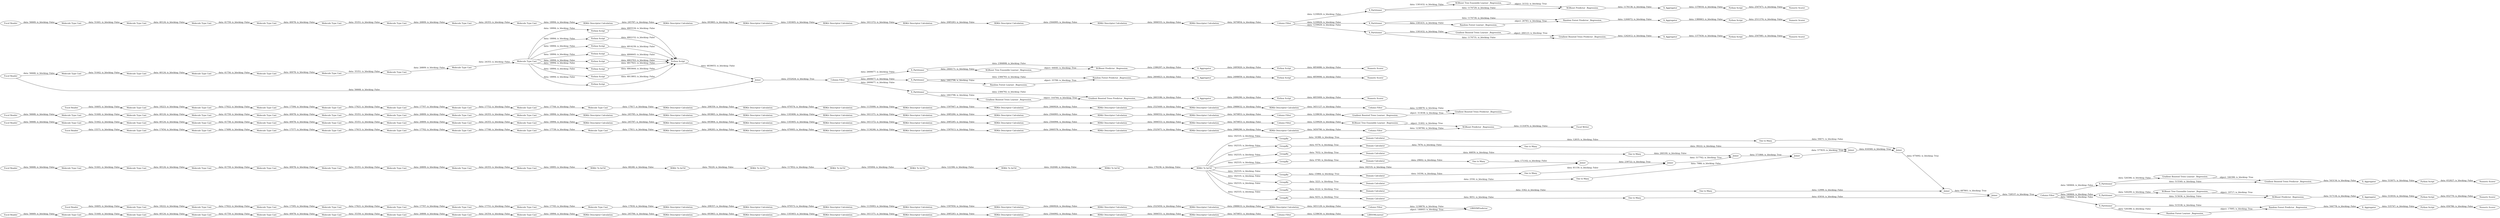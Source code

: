 digraph {
	"-4217906247248778409_7" [label="Molecule Type Cast"]
	"4003031564153279540_3" [label="Molecule Type Cast"]
	"-5568320926101237125_741" [label="RDKit Descriptor Calculation"]
	"4211049274694796363_6" [label="Molecule Type Cast"]
	"-8129654633482875148_783" [label="Excel Writer"]
	"5805348913140831840_3" [label="Molecule Type Cast"]
	"-2364480019517385023_262" [label=GroupBy]
	"-921924325309030551_740" [label="RDKit Descriptor Calculation"]
	"-4873898857232754145_6" [label="Molecule Type Cast"]
	"6026334626255272401_168" [label="Python Script"]
	"-921924325309030551_741" [label="RDKit Descriptor Calculation"]
	"6026334626255272401_745" [label=X_Aggregator]
	"5416857260557014366_264" [label="Python Script"]
	"6026334626255272401_235" [label="XGBoost Predictor _Regression_"]
	"6026334626255272401_742" [label=X_Partitioner]
	"-7092756759235258166_18" [label="RDKit To InChI"]
	"-5568320926101237125_744" [label="RDKit Descriptor Calculation"]
	"-1603723439008492702_741" [label="RDKit Descriptor Calculation"]
	"-8129654633482875148_759" [label="Column Filter"]
	"-2364480019517385023_285" [label=GroupBy]
	"-8129654633482875148_762" [label="Column Filter"]
	"5416857260557014366_756" [label=X_Aggregator]
	"6026334626255272401_256" [label="Numeric Scorer"]
	"5805348913140831840_4" [label="Molecule Type Cast"]
	"-4585789980731030695_147" [label="Python Script"]
	"5416857260557014366_238" [label="XGBoost Tree Ensemble Learner _Regression_"]
	"4477233470767865336_4" [label="Molecule Type Cast"]
	"-4217906247248778409_10" [label="Molecule Type Cast"]
	"-2364480019517385023_295" [label="Domain Calculator"]
	"-1905953249923291873_749" [label=X_Partitioner]
	"-8129654633482875148_773" [label="Column Filter"]
	"5416857260557014366_237" [label="Numeric Scorer"]
	"-808703211400650921_8" [label="Molecule Type Cast"]
	"5416857260557014366_742" [label=X_Partitioner]
	"-1905953249923291873_255" [label="Random Forest Predictor _Regression_"]
	"-7571738369638103974_741" [label="RDKit Descriptor Calculation"]
	"4477233470767865336_9" [label="Molecule Type Cast"]
	"-7092756759235258166_17" [label="RDKit To InChI"]
	"-921924325309030551_747" [label="RDKit Descriptor Calculation"]
	"-1381337622036234059_746" [label="RDKit Descriptor Calculation"]
	"-8129654633482875148_303" [label="Gradient Boosted Trees Learner _Regression_"]
	"5416857260557014366_750" [label="Gradient Boosted Trees Learner _Regression_"]
	"3335505592001837868_740" [label="RDKit Descriptor Calculation"]
	"4211049274694796363_8" [label="Molecule Type Cast"]
	"5416857260557014366_745" [label=X_Partitioner]
	"-8129654633482875148_779" [label="Column Filter"]
	"-7571738369638103974_744" [label="RDKit Descriptor Calculation"]
	"-8129654633482875148_304" [label="Gradient Boosted Trees Predictor _Regression_"]
	"5985475730023322071_10" [label="Molecule Type Cast"]
	"-8129654633482875148_757" [label="Excel Reader"]
	"-2364480019517385023_297" [label="Domain Calculator"]
	"-808703211400650921_3" [label="Molecule Type Cast"]
	"-4873898857232754145_3" [label="Molecule Type Cast"]
	"-1381337622036234059_743" [label="RDKit Descriptor Calculation"]
	"4211049274694796363_4" [label="Molecule Type Cast"]
	"6026334626255272401_255" [label="Random Forest Predictor _Regression_"]
	"4103303627608453583_742" [label="RDKit Descriptor Calculation"]
	"-1905953249923291873_742" [label=X_Partitioner]
	"-2364480019517385023_301" [label="Domain Calculator"]
	"9090602504425145287_3" [label="Molecule Type Cast"]
	"-2364480019517385023_264" [label="One to Many"]
	"9090602504425145287_9" [label="Molecule Type Cast"]
	"-4585789980731030695_149" [label="Python Script"]
	"-4585789980731030695_163" [label="Python Script"]
	"-2364480019517385023_286" [label="One to Many"]
	"-921924325309030551_743" [label="RDKit Descriptor Calculation"]
	"4003031564153279540_16" [label="Molecule Type Cast"]
	"5416857260557014366_746" [label=X_Aggregator]
	"-1905953249923291873_254" [label="Random Forest Learner _Regression_"]
	"6026334626255272401_743" [label=X_Aggregator]
	"-5568320926101237125_745" [label="RDKit Descriptor Calculation"]
	"-7092756759235258166_19" [label="RDKit To InChI"]
	"5985475730023322071_8" [label="Molecule Type Cast"]
	"-1603723439008492702_743" [label="RDKit Descriptor Calculation"]
	"-2364480019517385023_302" [label=Joiner]
	"3335505592001837868_743" [label="RDKit Descriptor Calculation"]
	"-5568320926101237125_742" [label="RDKit Descriptor Calculation"]
	"-1905953249923291873_756" [label=X_Aggregator]
	"-1603723439008492702_742" [label="RDKit Descriptor Calculation"]
	"-4873898857232754145_7" [label="Molecule Type Cast"]
	"5805348913140831840_5" [label="Molecule Type Cast"]
	"-8129654633482875148_780" [label=LIBSVMLearner]
	"5805348913140831840_8" [label="Molecule Type Cast"]
	"5416857260557014366_235" [label="XGBoost Predictor _Regression_"]
	"-7571738369638103974_742" [label="RDKit Descriptor Calculation"]
	"6026334626255272401_265" [label="Numeric Scorer"]
	"3335505592001837868_741" [label="RDKit Descriptor Calculation"]
	"-7571738369638103974_743" [label="RDKit Descriptor Calculation"]
	"5416857260557014366_754" [label="Column Filter"]
	"3335505592001837868_745" [label="RDKit Descriptor Calculation"]
	"-2364480019517385023_304" [label=Joiner]
	"9090602504425145287_10" [label="Molecule Type Cast"]
	"-2364480019517385023_289" [label=GroupBy]
	"-7571738369638103974_740" [label="RDKit Descriptor Calculation"]
	"-4585789980731030695_162" [label="Python Script"]
	"-5568320926101237125_746" [label="RDKit Descriptor Calculation"]
	"4211049274694796363_3" [label="Molecule Type Cast"]
	"-808703211400650921_9" [label="Molecule Type Cast"]
	"5985475730023322071_5" [label="Molecule Type Cast"]
	"6026334626255272401_749" [label=X_Aggregator]
	"-8129654633482875148_763" [label="XGBoost Tree Ensemble Learner _Regression_"]
	"5985475730023322071_7" [label="Molecule Type Cast"]
	"4003031564153279540_6" [label="Molecule Type Cast"]
	"3335505592001837868_744" [label="RDKit Descriptor Calculation"]
	"4103303627608453583_740" [label="RDKit Descriptor Calculation"]
	"-1905953249923291873_256" [label="Numeric Scorer"]
	"-7092756759235258166_13" [label="RDKit To InChI"]
	"-7571738369638103974_746" [label="RDKit Descriptor Calculation"]
	"-2364480019517385023_292" [label=GroupBy]
	"-1381337622036234059_744" [label="RDKit Descriptor Calculation"]
	"-808703211400650921_5" [label="Molecule Type Cast"]
	"5805348913140831840_9" [label="Molecule Type Cast"]
	"-1905953249923291873_750" [label="Gradient Boosted Trees Learner _Regression_"]
	"-5568320926101237125_743" [label="RDKit Descriptor Calculation"]
	"6026334626255272401_263" [label="Gradient Boosted Trees Predictor _Regression_"]
	"-1603723439008492702_744" [label="RDKit Descriptor Calculation"]
	"-4585789980731030695_165" [label="Python Script"]
	"-2364480019517385023_263" [label="One to Many"]
	"-1905953249923291873_746" [label=X_Aggregator]
	"-808703211400650921_6" [label="Molecule Type Cast"]
	"-1603723439008492702_745" [label="RDKit Descriptor Calculation"]
	"4477233470767865336_3" [label="Molecule Type Cast"]
	"4211049274694796363_7" [label="Molecule Type Cast"]
	"5416857260557014366_255" [label="Random Forest Predictor _Regression_"]
	"-1381337622036234059_742" [label="RDKit Descriptor Calculation"]
	"-4873898857232754145_9" [label="Molecule Type Cast"]
	"4003031564153279540_5" [label="Molecule Type Cast"]
	"-2364480019517385023_287" [label=GroupBy]
	"6026334626255272401_257" [label="Python Script"]
	"-2364480019517385023_281" [label=Joiner]
	"4103303627608453583_745" [label="RDKit Descriptor Calculation"]
	"-1905953249923291873_754" [label="Column Filter"]
	"5805348913140831840_6" [label="Molecule Type Cast"]
	"-8129654633482875148_756" [label="Column Filter"]
	"-7571738369638103974_745" [label="RDKit Descriptor Calculation"]
	"-7092756759235258166_20" [label="RDKit To InChI"]
	"-8129654633482875148_302" [label="Excel Reader"]
	"4477233470767865336_10" [label="Molecule Type Cast"]
	"4003031564153279540_17" [label="Molecule Type Cast"]
	"6026334626255272401_237" [label="Numeric Scorer"]
	"-808703211400650921_4" [label="Molecule Type Cast"]
	"-8129654633482875148_781" [label=LIBSVMPredictor]
	"-2364480019517385023_282" [label=Joiner]
	"6026334626255272401_754" [label="Column Filter"]
	"-8129654633482875148_777" [label="Excel Reader"]
	"-2364480019517385023_300" [label="Domain Calculator"]
	"-1603723439008492702_740" [label="RDKit Descriptor Calculation"]
	"-1905953249923291873_264" [label="Python Script"]
	"-921924325309030551_742" [label="RDKit Descriptor Calculation"]
	"-4217906247248778409_5" [label="Molecule Type Cast"]
	"9090602504425145287_5" [label="Molecule Type Cast"]
	"4211049274694796363_9" [label="Molecule Type Cast"]
	"-2364480019517385023_298" [label="Domain Calculator"]
	"-1905953249923291873_263" [label="Gradient Boosted Trees Predictor _Regression_"]
	"-4873898857232754145_10" [label="Molecule Type Cast"]
	"-4585789980731030695_148" [label="Python Script"]
	"-1905953249923291873_745" [label=X_Partitioner]
	"-1603723439008492702_746" [label="RDKit Descriptor Calculation"]
	"4103303627608453583_746" [label="RDKit Descriptor Calculation"]
	"9090602504425145287_4" [label="Molecule Type Cast"]
	"-808703211400650921_7" [label="Molecule Type Cast"]
	"4003031564153279540_4" [label="Molecule Type Cast"]
	"6026334626255272401_264" [label="Python Script"]
	"5985475730023322071_3" [label="Molecule Type Cast"]
	"5985475730023322071_4" [label="Molecule Type Cast"]
	"5416857260557014366_743" [label=X_Aggregator]
	"-2364480019517385023_290" [label="One to Many"]
	"6026334626255272401_744" [label=X_Partitioner]
	"-2364480019517385023_280" [label=Joiner]
	"-1905953249923291873_238" [label="XGBoost Tree Ensemble Learner _Regression_"]
	"6026334626255272401_238" [label="XGBoost Tree Ensemble Learner _Regression_"]
	"5416857260557014366_263" [label="Gradient Boosted Trees Predictor _Regression_"]
	"-808703211400650921_10" [label="Molecule Type Cast"]
	"-2364480019517385023_288" [label="One to Many"]
	"6026334626255272401_254" [label="Random Forest Learner _Regression_"]
	"-1905953249923291873_168" [label="Python Script"]
	"5416857260557014366_744" [label="Python Script"]
	"-7092756759235258166_16" [label="RDKit To InChI"]
	"-2364480019517385023_291" [label="One to Many"]
	"-5568320926101237125_747" [label="RDKit Descriptor Calculation"]
	"-4217906247248778409_8" [label="Molecule Type Cast"]
	"4003031564153279540_9" [label="Molecule Type Cast"]
	"-4585789980731030695_164" [label="Python Script"]
	"-2364480019517385023_266" [label=GroupBy]
	"-1905953249923291873_743" [label=X_Aggregator]
	"-1905953249923291873_237" [label="Numeric Scorer"]
	"6026334626255272401_752" [label=Joiner]
	"-5568320926101237125_740" [label="RDKit Descriptor Calculation"]
	"-2364480019517385023_303" [label=Joiner]
	"-4217906247248778409_9" [label="Molecule Type Cast"]
	"4211049274694796363_5" [label="Molecule Type Cast"]
	"-8129654633482875148_760" [label="Excel Reader"]
	"6026334626255272401_240" [label="Excel Reader"]
	"-921924325309030551_745" [label="RDKit Descriptor Calculation"]
	"-921924325309030551_746" [label="RDKit Descriptor Calculation"]
	"-2364480019517385023_284" [label="One to Many"]
	"3335505592001837868_747" [label="RDKit Descriptor Calculation"]
	"4103303627608453583_741" [label="RDKit Descriptor Calculation"]
	"-2364480019517385023_265" [label=GroupBy]
	"4103303627608453583_744" [label="RDKit Descriptor Calculation"]
	"4477233470767865336_8" [label="Molecule Type Cast"]
	"-7092756759235258166_15" [label="RDKit To InChI"]
	"-4585789980731030695_146" [label="Python Script"]
	"-8129654633482875148_764" [label="XGBoost Predictor _Regression_"]
	"-4585789980731030695_150" [label="Python Script"]
	"-1381337622036234059_747" [label="RDKit Descriptor Calculation"]
	"-8129654633482875148_310" [label="Excel Reader"]
	"5805348913140831840_10" [label="Molecule Type Cast"]
	"5416857260557014366_265" [label="Numeric Scorer"]
	"-2364480019517385023_279" [label=Joiner]
	"-2364480019517385023_293" [label="Domain Calculator"]
	"-2364480019517385023_267" [label="One to Many"]
	"5416857260557014366_240" [label="Excel Reader"]
	"6026334626255272401_750" [label="Gradient Boosted Trees Learner _Regression_"]
	"4103303627608453583_747" [label="RDKit Descriptor Calculation"]
	"4211049274694796363_10" [label="Molecule Type Cast"]
	"5416857260557014366_256" [label="Numeric Scorer"]
	"-7092756759235258166_14" [label="RDKit To InChI"]
	"4477233470767865336_7" [label="Molecule Type Cast"]
	"-1381337622036234059_741" [label="RDKit Descriptor Calculation"]
	"5985475730023322071_6" [label="Molecule Type Cast"]
	"-4217906247248778409_6" [label="Molecule Type Cast"]
	"-8129654633482875148_776" [label="Excel Reader"]
	"-7571738369638103974_747" [label="RDKit Descriptor Calculation"]
	"5985475730023322071_9" [label="Molecule Type Cast"]
	"-4873898857232754145_4" [label="Molecule Type Cast"]
	"-921924325309030551_744" [label="RDKit Descriptor Calculation"]
	"-4873898857232754145_8" [label="Molecule Type Cast"]
	"9090602504425145287_6" [label="Molecule Type Cast"]
	"-8129654633482875148_754" [label="Column Filter"]
	"-1381337622036234059_740" [label="RDKit Descriptor Calculation"]
	"4003031564153279540_15" [label="Molecule Type Cast"]
	"-2364480019517385023_305" [label=Joiner]
	"-2364480019517385023_296" [label="Domain Calculator"]
	"6026334626255272401_748" [label=X_Partitioner]
	"-4217906247248778409_3" [label="Molecule Type Cast"]
	"5416857260557014366_254" [label="Random Forest Learner _Regression_"]
	"-1905953249923291873_744" [label="Python Script"]
	"-1381337622036234059_745" [label="RDKit Descriptor Calculation"]
	"9090602504425145287_8" [label="Molecule Type Cast"]
	"4477233470767865336_6" [label="Molecule Type Cast"]
	"4103303627608453583_743" [label="RDKit Descriptor Calculation"]
	"3335505592001837868_742" [label="RDKit Descriptor Calculation"]
	"9090602504425145287_7" [label="Molecule Type Cast"]
	"3335505592001837868_746" [label="RDKit Descriptor Calculation"]
	"4477233470767865336_5" [label="Molecule Type Cast"]
	"5416857260557014366_168" [label="Python Script"]
	"-1603723439008492702_747" [label="RDKit Descriptor Calculation"]
	"-4217906247248778409_4" [label="Molecule Type Cast"]
	"-1905953249923291873_235" [label="XGBoost Predictor _Regression_"]
	"5805348913140831840_7" [label="Molecule Type Cast"]
	"-4873898857232754145_5" [label="Molecule Type Cast"]
	"5416857260557014366_749" [label=X_Partitioner]
	"-1905953249923291873_265" [label="Numeric Scorer"]
	"-1905953249923291873_890" [label="Excel Reader"]
	"-2364480019517385023_299" [label="Domain Calculator"]
	"-2364480019517385023_283" [label=GroupBy]
	"-8129654633482875148_776" -> "-4217906247248778409_3" [label="data: 56669; is_blocking: False"]
	"6026334626255272401_754" -> "6026334626255272401_742" [label="data: 2600677; is_blocking: False"]
	"9090602504425145287_10" -> "-4585789980731030695_146" [label="data: 18994; is_blocking: False"]
	"-4585789980731030695_165" -> "-4585789980731030695_150" [label="data: 4803763; is_blocking: False"]
	"5416857260557014366_745" -> "5416857260557014366_254" [label="data: 1301431; is_blocking: False"]
	"5416857260557014366_754" -> "5416857260557014366_749" [label="data: 1239929; is_blocking: False"]
	"-2364480019517385023_284" -> "-2364480019517385023_302" [label="data: 39222; is_blocking: False"]
	"6026334626255272401_754" -> "6026334626255272401_748" [label="data: 2600677; is_blocking: False"]
	"6026334626255272401_257" -> "6026334626255272401_256" [label="data: 4859006; is_blocking: False"]
	"5416857260557014366_756" -> "5416857260557014366_264" [label="data: 1377630; is_blocking: False"]
	"-7092756759235258166_20" -> "-2364480019517385023_279" [label="data: 182535; is_blocking: False"]
	"5416857260557014366_754" -> "5416857260557014366_745" [label="data: 1239929; is_blocking: False"]
	"4211049274694796363_3" -> "4211049274694796363_4" [label="data: 18222; is_blocking: False"]
	"4477233470767865336_5" -> "4477233470767865336_6" [label="data: 41759; is_blocking: False"]
	"-4217906247248778409_4" -> "-4217906247248778409_5" [label="data: 40124; is_blocking: False"]
	"6026334626255272401_264" -> "6026334626255272401_265" [label="data: 4855009; is_blocking: False"]
	"-1905953249923291873_238" -> "-1905953249923291873_235" [label="object: 19717; is_blocking: True"]
	"-1905953249923291873_263" -> "-1905953249923291873_756" [label="data: 543134; is_blocking: False"]
	"4103303627608453583_747" -> "-8129654633482875148_779" [label="data: 3451129; is_blocking: False"]
	"5416857260557014366_744" -> "5416857260557014366_256" [label="data: 2511374; is_blocking: False"]
	"6026334626255272401_240" -> "6026334626255272401_752" [label="data: 56668; is_blocking: False"]
	"4003031564153279540_6" -> "4003031564153279540_9" [label="data: 40078; is_blocking: False"]
	"-7571738369638103974_746" -> "-7571738369638103974_747" [label="data: 3006551; is_blocking: False"]
	"-1603723439008492702_741" -> "-1603723439008492702_742" [label="data: 693865; is_blocking: False"]
	"4211049274694796363_6" -> "4211049274694796363_7" [label="data: 17621; is_blocking: False"]
	"4211049274694796363_8" -> "4211049274694796363_9" [label="data: 17751; is_blocking: False"]
	"-8129654633482875148_310" -> "5985475730023322071_3" [label="data: 16405; is_blocking: False"]
	"6026334626255272401_240" -> "9090602504425145287_3" [label="data: 56668; is_blocking: False"]
	"5416857260557014366_254" -> "5416857260557014366_255" [label="object: 26783; is_blocking: True"]
	"-8129654633482875148_757" -> "5805348913140831840_3" [label="data: 56668; is_blocking: False"]
	"4477233470767865336_8" -> "4477233470767865336_9" [label="data: 26809; is_blocking: False"]
	"-2364480019517385023_289" -> "-2364480019517385023_301" [label="data: 4122; is_blocking: True"]
	"9090602504425145287_10" -> "-4585789980731030695_163" [label="data: 18994; is_blocking: False"]
	"5805348913140831840_5" -> "5805348913140831840_6" [label="data: 41758; is_blocking: False"]
	"4103303627608453583_744" -> "4103303627608453583_745" [label="data: 2060924; is_blocking: False"]
	"-4585789980731030695_146" -> "-4585789980731030695_150" [label="data: 4813893; is_blocking: False"]
	"-1603723439008492702_744" -> "-1603723439008492702_745" [label="data: 2085283; is_blocking: False"]
	"4477233470767865336_3" -> "4477233470767865336_4" [label="data: 51440; is_blocking: False"]
	"-8129654633482875148_759" -> "-8129654633482875148_763" [label="data: 1239929; is_blocking: False"]
	"-2364480019517385023_286" -> "-2364480019517385023_279" [label="data: 171102; is_blocking: False"]
	"5805348913140831840_10" -> "-1381337622036234059_740" [label="data: 18994; is_blocking: False"]
	"6026334626255272401_745" -> "6026334626255272401_257" [label="data: 2498859; is_blocking: False"]
	"4103303627608453583_741" -> "4103303627608453583_742" [label="data: 670573; is_blocking: False"]
	"-1381337622036234059_745" -> "-1381337622036234059_746" [label="data: 2564994; is_blocking: False"]
	"4211049274694796363_9" -> "4211049274694796363_10" [label="data: 17745; is_blocking: False"]
	"-808703211400650921_8" -> "-808703211400650921_9" [label="data: 26809; is_blocking: False"]
	"-808703211400650921_4" -> "-808703211400650921_5" [label="data: 40124; is_blocking: False"]
	"5416857260557014366_745" -> "5416857260557014366_255" [label="data: 1174730; is_blocking: False"]
	"-2364480019517385023_291" -> "-2364480019517385023_305" [label="data: 43016; is_blocking: False"]
	"-2364480019517385023_287" -> "-2364480019517385023_299" [label="data: 16388; is_blocking: True"]
	"-1905953249923291873_749" -> "-1905953249923291873_750" [label="data: 526306; is_blocking: False"]
	"-7571738369638103974_747" -> "-8129654633482875148_773" [label="data: 3470851; is_blocking: False"]
	"5805348913140831840_8" -> "5805348913140831840_9" [label="data: 26809; is_blocking: False"]
	"-8129654633482875148_762" -> "-8129654633482875148_764" [label="data: 1238784; is_blocking: False"]
	"-1381337622036234059_746" -> "-1381337622036234059_747" [label="data: 3006553; is_blocking: False"]
	"9090602504425145287_10" -> "-4585789980731030695_149" [label="data: 18994; is_blocking: False"]
	"5805348913140831840_9" -> "5805348913140831840_10" [label="data: 24355; is_blocking: False"]
	"-5568320926101237125_740" -> "-5568320926101237125_741" [label="data: 208283; is_blocking: False"]
	"-7571738369638103974_740" -> "-7571738369638103974_741" [label="data: 245784; is_blocking: False"]
	"-8129654633482875148_764" -> "-8129654633482875148_783" [label="data: 1131870; is_blocking: False"]
	"-5568320926101237125_741" -> "-5568320926101237125_742" [label="data: 670005; is_blocking: False"]
	"9090602504425145287_8" -> "9090602504425145287_9" [label="data: 26809; is_blocking: False"]
	"4477233470767865336_10" -> "-921924325309030551_740" [label="data: 18994; is_blocking: False"]
	"5416857260557014366_742" -> "5416857260557014366_238" [label="data: 1301432; is_blocking: False"]
	"-8129654633482875148_302" -> "4477233470767865336_3" [label="data: 56668; is_blocking: False"]
	"3335505592001837868_742" -> "3335505592001837868_743" [label="data: 1135090; is_blocking: False"]
	"4477233470767865336_6" -> "4477233470767865336_7" [label="data: 40078; is_blocking: False"]
	"-5568320926101237125_746" -> "-5568320926101237125_747" [label="data: 2988290; is_blocking: False"]
	"5416857260557014366_746" -> "5416857260557014366_744" [label="data: 1380663; is_blocking: False"]
	"5416857260557014366_749" -> "5416857260557014366_750" [label="data: 1301432; is_blocking: False"]
	"5985475730023322071_9" -> "5985475730023322071_10" [label="data: 17744; is_blocking: False"]
	"-1905953249923291873_745" -> "-1905953249923291873_255" [label="data: 515538; is_blocking: False"]
	"5985475730023322071_5" -> "5985475730023322071_6" [label="data: 17594; is_blocking: False"]
	"-7092756759235258166_20" -> "-2364480019517385023_289" [label="data: 182535; is_blocking: False"]
	"4477233470767865336_9" -> "4477233470767865336_10" [label="data: 24355; is_blocking: False"]
	"-808703211400650921_9" -> "-808703211400650921_10" [label="data: 24355; is_blocking: False"]
	"-1381337622036234059_743" -> "-1381337622036234059_744" [label="data: 1611372; is_blocking: False"]
	"-921924325309030551_742" -> "-921924325309030551_743" [label="data: 1183406; is_blocking: False"]
	"-4217906247248778409_5" -> "-4217906247248778409_6" [label="data: 41759; is_blocking: False"]
	"4103303627608453583_742" -> "4103303627608453583_743" [label="data: 1135093; is_blocking: False"]
	"-7092756759235258166_18" -> "-7092756759235258166_19" [label="data: 162048; is_blocking: False"]
	"-1905953249923291873_742" -> "-1905953249923291873_235" [label="data: 515636; is_blocking: False"]
	"-4585789980731030695_162" -> "-4585789980731030695_150" [label="data: 4806645; is_blocking: False"]
	"9090602504425145287_6" -> "9090602504425145287_7" [label="data: 40078; is_blocking: False"]
	"4003031564153279540_9" -> "4003031564153279540_15" [label="data: 35351; is_blocking: False"]
	"-7092756759235258166_15" -> "-7092756759235258166_16" [label="data: 117852; is_blocking: False"]
	"-808703211400650921_6" -> "-808703211400650921_7" [label="data: 40078; is_blocking: False"]
	"9090602504425145287_9" -> "9090602504425145287_10" [label="data: 24355; is_blocking: False"]
	"-5568320926101237125_744" -> "-5568320926101237125_745" [label="data: 2060578; is_blocking: False"]
	"6026334626255272401_238" -> "6026334626255272401_235" [label="object: 44640; is_blocking: True"]
	"-2364480019517385023_279" -> "-2364480019517385023_280" [label="data: 239722; is_blocking: True"]
	"4211049274694796363_4" -> "4211049274694796363_5" [label="data: 17922; is_blocking: False"]
	"-1905953249923291873_743" -> "-1905953249923291873_168" [label="data: 533016; is_blocking: False"]
	"-808703211400650921_7" -> "-808703211400650921_8" [label="data: 35351; is_blocking: False"]
	"-1905953249923291873_254" -> "-1905953249923291873_255" [label="object: 17095; is_blocking: True"]
	"-2364480019517385023_281" -> "-2364480019517385023_282" [label="data: 571866; is_blocking: True"]
	"-1905953249923291873_742" -> "-1905953249923291873_238" [label="data: 526209; is_blocking: False"]
	"-921924325309030551_746" -> "-921924325309030551_747" [label="data: 3006552; is_blocking: False"]
	"3335505592001837868_744" -> "3335505592001837868_745" [label="data: 2060924; is_blocking: False"]
	"-4217906247248778409_3" -> "-4217906247248778409_4" [label="data: 51440; is_blocking: False"]
	"-8129654633482875148_780" -> "-8129654633482875148_781" [label="object: 146643; is_blocking: True"]
	"4003031564153279540_17" -> "-7092756759235258166_13" [label="data: 18995; is_blocking: False"]
	"-1603723439008492702_745" -> "-1603723439008492702_746" [label="data: 2564995; is_blocking: False"]
	"6026334626255272401_168" -> "6026334626255272401_237" [label="data: 4854686; is_blocking: False"]
	"3335505592001837868_745" -> "3335505592001837868_746" [label="data: 2525449; is_blocking: False"]
	"-4873898857232754145_3" -> "-4873898857232754145_4" [label="data: 17454; is_blocking: False"]
	"-1381337622036234059_741" -> "-1381337622036234059_742" [label="data: 693864; is_blocking: False"]
	"9090602504425145287_10" -> "-4585789980731030695_148" [label="data: 18994; is_blocking: False"]
	"5416857260557014366_742" -> "5416857260557014366_235" [label="data: 1174729; is_blocking: False"]
	"9090602504425145287_10" -> "-4585789980731030695_164" [label="data: 18994; is_blocking: False"]
	"6026334626255272401_235" -> "6026334626255272401_743" [label="data: 2386297; is_blocking: False"]
	"9090602504425145287_5" -> "9090602504425145287_6" [label="data: 41756; is_blocking: False"]
	"-4585789980731030695_148" -> "-4585789980731030695_150" [label="data: 4817921; is_blocking: False"]
	"5416857260557014366_750" -> "5416857260557014366_263" [label="object: 284123; is_blocking: True"]
	"6026334626255272401_744" -> "6026334626255272401_255" [label="data: 2384793; is_blocking: False"]
	"4477233470767865336_4" -> "4477233470767865336_5" [label="data: 40124; is_blocking: False"]
	"-2364480019517385023_265" -> "-2364480019517385023_295" [label="data: 7632; is_blocking: True"]
	"-2364480019517385023_299" -> "-2364480019517385023_288" [label="data: 12835; is_blocking: False"]
	"5805348913140831840_4" -> "5805348913140831840_5" [label="data: 40124; is_blocking: False"]
	"-2364480019517385023_283" -> "-2364480019517385023_298" [label="data: 9374; is_blocking: True"]
	"-2364480019517385023_290" -> "-2364480019517385023_304" [label="data: 12999; is_blocking: False"]
	"-2364480019517385023_302" -> "-2364480019517385023_303" [label="data: 616560; is_blocking: True"]
	"-4585789980731030695_147" -> "-4585789980731030695_150" [label="data: 4805534; is_blocking: False"]
	"-2364480019517385023_282" -> "-2364480019517385023_302" [label="data: 577835; is_blocking: True"]
	"3335505592001837868_741" -> "3335505592001837868_742" [label="data: 670574; is_blocking: False"]
	"9090602504425145287_10" -> "-4585789980731030695_165" [label="data: 18994; is_blocking: False"]
	"-921924325309030551_747" -> "-8129654633482875148_754" [label="data: 3470853; is_blocking: False"]
	"6026334626255272401_754" -> "6026334626255272401_744" [label="data: 2600677; is_blocking: False"]
	"-921924325309030551_744" -> "-921924325309030551_745" [label="data: 2085284; is_blocking: False"]
	"6026334626255272401_744" -> "6026334626255272401_254" [label="data: 2463798; is_blocking: False"]
	"9090602504425145287_10" -> "-4585789980731030695_147" [label="data: 18994; is_blocking: False"]
	"5416857260557014366_235" -> "5416857260557014366_743" [label="data: 1176138; is_blocking: False"]
	"-7092756759235258166_16" -> "-7092756759235258166_17" [label="data: 105004; is_blocking: False"]
	"5805348913140831840_6" -> "5805348913140831840_7" [label="data: 40078; is_blocking: False"]
	"-7092756759235258166_20" -> "-2364480019517385023_265" [label="data: 182535; is_blocking: False"]
	"-2364480019517385023_266" -> "-2364480019517385023_297" [label="data: 3221; is_blocking: True"]
	"-2364480019517385023_280" -> "-2364480019517385023_281" [label="data: 317762; is_blocking: True"]
	"3335505592001837868_743" -> "3335505592001837868_744" [label="data: 1597947; is_blocking: False"]
	"-8129654633482875148_760" -> "-4873898857232754145_3" [label="data: 15571; is_blocking: False"]
	"5805348913140831840_7" -> "5805348913140831840_8" [label="data: 35351; is_blocking: False"]
	"6026334626255272401_742" -> "6026334626255272401_238" [label="data: 2464171; is_blocking: False"]
	"6026334626255272401_748" -> "6026334626255272401_263" [label="data: 2384792; is_blocking: False"]
	"4003031564153279540_3" -> "4003031564153279540_4" [label="data: 51441; is_blocking: False"]
	"-4585789980731030695_163" -> "-4585789980731030695_150" [label="data: 4814239; is_blocking: False"]
	"5416857260557014366_168" -> "5416857260557014366_237" [label="data: 2507471; is_blocking: False"]
	"6026334626255272401_255" -> "6026334626255272401_745" [label="data: 2604823; is_blocking: False"]
	"4211049274694796363_7" -> "4211049274694796363_8" [label="data: 17707; is_blocking: False"]
	"-921924325309030551_741" -> "-921924325309030551_742" [label="data: 693865; is_blocking: False"]
	"-2364480019517385023_300" -> "-2364480019517385023_291" [label="data: 8051; is_blocking: False"]
	"4211049274694796363_10" -> "4103303627608453583_740" [label="data: 17818; is_blocking: False"]
	"3335505592001837868_740" -> "3335505592001837868_741" [label="data: 208359; is_blocking: False"]
	"-7092756759235258166_20" -> "-2364480019517385023_266" [label="data: 182535; is_blocking: False"]
	"-1381337622036234059_744" -> "-1381337622036234059_745" [label="data: 2085285; is_blocking: False"]
	"-4873898857232754145_7" -> "-4873898857232754145_8" [label="data: 17702; is_blocking: False"]
	"5416857260557014366_263" -> "5416857260557014366_756" [label="data: 1242412; is_blocking: False"]
	"6026334626255272401_752" -> "6026334626255272401_754" [label="data: 2552024; is_blocking: True"]
	"-7092756759235258166_20" -> "-2364480019517385023_287" [label="data: 182535; is_blocking: False"]
	"4003031564153279540_16" -> "4003031564153279540_17" [label="data: 24355; is_blocking: False"]
	"-1905953249923291873_754" -> "-1905953249923291873_749" [label="data: 540664; is_blocking: False"]
	"-1905953249923291873_255" -> "-1905953249923291873_746" [label="data: 544778; is_blocking: False"]
	"-1905953249923291873_746" -> "-1905953249923291873_744" [label="data: 535747; is_blocking: False"]
	"-7571738369638103974_742" -> "-7571738369638103974_743" [label="data: 1183403; is_blocking: False"]
	"6026334626255272401_254" -> "6026334626255272401_255" [label="object: 35799; is_blocking: True"]
	"-4873898857232754145_4" -> "-4873898857232754145_5" [label="data: 17499; is_blocking: False"]
	"-4585789980731030695_164" -> "-4585789980731030695_150" [label="data: 4803644; is_blocking: False"]
	"-1603723439008492702_740" -> "-1603723439008492702_741" [label="data: 245787; is_blocking: False"]
	"-1905953249923291873_754" -> "-1905953249923291873_745" [label="data: 540664; is_blocking: False"]
	"5416857260557014366_749" -> "5416857260557014366_263" [label="data: 1174731; is_blocking: False"]
	"-8129654633482875148_303" -> "-8129654633482875148_304" [label="object: 313038; is_blocking: True"]
	"9090602504425145287_10" -> "-4585789980731030695_162" [label="data: 18994; is_blocking: False"]
	"5416857260557014366_264" -> "5416857260557014366_265" [label="data: 2507081; is_blocking: False"]
	"-5568320926101237125_747" -> "-8129654633482875148_762" [label="data: 3450790; is_blocking: False"]
	"4103303627608453583_746" -> "4103303627608453583_747" [label="data: 2988633; is_blocking: False"]
	"5985475730023322071_8" -> "5985475730023322071_9" [label="data: 17752; is_blocking: False"]
	"-5568320926101237125_742" -> "-5568320926101237125_743" [label="data: 1134246; is_blocking: False"]
	"4103303627608453583_745" -> "4103303627608453583_746" [label="data: 2525450; is_blocking: False"]
	"-8129654633482875148_754" -> "-8129654633482875148_303" [label="data: 1238630; is_blocking: False"]
	"5985475730023322071_10" -> "3335505592001837868_740" [label="data: 17817; is_blocking: False"]
	"-7092756759235258166_20" -> "-2364480019517385023_262" [label="data: 182535; is_blocking: False"]
	"5416857260557014366_754" -> "5416857260557014366_742" [label="data: 1239929; is_blocking: False"]
	"4211049274694796363_5" -> "4211049274694796363_6" [label="data: 17595; is_blocking: False"]
	"-8129654633482875148_763" -> "-8129654633482875148_764" [label="object: 31402; is_blocking: True"]
	"-2364480019517385023_288" -> "-2364480019517385023_303" [label="data: 59471; is_blocking: False"]
	"6026334626255272401_750" -> "6026334626255272401_263" [label="object: 316764; is_blocking: True"]
	"9090602504425145287_7" -> "9090602504425145287_8" [label="data: 35351; is_blocking: False"]
	"-1603723439008492702_743" -> "-1603723439008492702_744" [label="data: 1611372; is_blocking: False"]
	"-7092756759235258166_20" -> "-2364480019517385023_283" [label="data: 182535; is_blocking: False"]
	"6026334626255272401_748" -> "6026334626255272401_750" [label="data: 2463798; is_blocking: False"]
	"-1905953249923291873_756" -> "-1905953249923291873_264" [label="data: 533071; is_blocking: False"]
	"-1603723439008492702_746" -> "-1603723439008492702_747" [label="data: 3006555; is_blocking: False"]
	"-2364480019517385023_295" -> "-2364480019517385023_264" [label="data: 46859; is_blocking: False"]
	"-1905953249923291873_744" -> "-1905953249923291873_256" [label="data: 656786; is_blocking: False"]
	"-7092756759235258166_20" -> "-2364480019517385023_285" [label="data: 182535; is_blocking: False"]
	"-2364480019517385023_267" -> "-2364480019517385023_282" [label="data: 7988; is_blocking: False"]
	"-2364480019517385023_293" -> "-2364480019517385023_286" [label="data: 29602; is_blocking: False"]
	"4003031564153279540_15" -> "4003031564153279540_16" [label="data: 26809; is_blocking: False"]
	"-7092756759235258166_17" -> "-7092756759235258166_18" [label="data: 122306; is_blocking: False"]
	"6026334626255272401_743" -> "6026334626255272401_168" [label="data: 2495820; is_blocking: False"]
	"-2364480019517385023_296" -> "-2364480019517385023_263" [label="data: 14194; is_blocking: False"]
	"-4585789980731030695_150" -> "6026334626255272401_752" [label="data: 4839055; is_blocking: False"]
	"-7571738369638103974_743" -> "-7571738369638103974_744" [label="data: 1611371; is_blocking: False"]
	"5985475730023322071_7" -> "5985475730023322071_8" [label="data: 17707; is_blocking: False"]
	"-7571738369638103974_741" -> "-7571738369638103974_742" [label="data: 693863; is_blocking: False"]
	"-2364480019517385023_305" -> "-1905953249923291873_754" [label="data: 728537; is_blocking: True"]
	"9090602504425145287_3" -> "9090602504425145287_4" [label="data: 51442; is_blocking: False"]
	"-4873898857232754145_9" -> "-4873898857232754145_10" [label="data: 17739; is_blocking: False"]
	"-921924325309030551_745" -> "-921924325309030551_746" [label="data: 2564993; is_blocking: False"]
	"-2364480019517385023_263" -> "-2364480019517385023_280" [label="data: 81159; is_blocking: False"]
	"-1905953249923291873_754" -> "-1905953249923291873_742" [label="data: 540664; is_blocking: False"]
	"-2364480019517385023_264" -> "-2364480019517385023_281" [label="data: 260100; is_blocking: False"]
	"5416857260557014366_240" -> "-808703211400650921_3" [label="data: 56669; is_blocking: False"]
	"-4873898857232754145_10" -> "-5568320926101237125_740" [label="data: 17811; is_blocking: False"]
	"-7571738369638103974_745" -> "-7571738369638103974_746" [label="data: 2564992; is_blocking: False"]
	"4003031564153279540_4" -> "4003031564153279540_5" [label="data: 40124; is_blocking: False"]
	"-2364480019517385023_292" -> "-2364480019517385023_300" [label="data: 9251; is_blocking: True"]
	"-1381337622036234059_747" -> "-8129654633482875148_759" [label="data: 3470853; is_blocking: False"]
	"-2364480019517385023_303" -> "-2364480019517385023_304" [label="data: 675692; is_blocking: True"]
	"-1905953249923291873_890" -> "4003031564153279540_3" [label="data: 56668; is_blocking: False"]
	"-2364480019517385023_304" -> "-2364480019517385023_305" [label="data: 687801; is_blocking: True"]
	"-4217906247248778409_6" -> "-4217906247248778409_7" [label="data: 40078; is_blocking: False"]
	"-2364480019517385023_298" -> "-2364480019517385023_284" [label="data: 7876; is_blocking: False"]
	"6026334626255272401_263" -> "6026334626255272401_749" [label="data: 2603186; is_blocking: False"]
	"-7092756759235258166_19" -> "-7092756759235258166_20" [label="data: 170236; is_blocking: False"]
	"4477233470767865336_7" -> "4477233470767865336_8" [label="data: 35351; is_blocking: False"]
	"5805348913140831840_3" -> "5805348913140831840_4" [label="data: 51442; is_blocking: False"]
	"5985475730023322071_3" -> "5985475730023322071_4" [label="data: 18223; is_blocking: False"]
	"4103303627608453583_740" -> "4103303627608453583_741" [label="data: 208357; is_blocking: False"]
	"-1603723439008492702_742" -> "-1603723439008492702_743" [label="data: 1183405; is_blocking: False"]
	"-2364480019517385023_262" -> "-2364480019517385023_296" [label="data: 15984; is_blocking: True"]
	"-7092756759235258166_13" -> "-7092756759235258166_14" [label="data: 68248; is_blocking: False"]
	"-808703211400650921_10" -> "-1603723439008492702_740" [label="data: 18994; is_blocking: False"]
	"4103303627608453583_743" -> "4103303627608453583_744" [label="data: 1597950; is_blocking: False"]
	"6026334626255272401_742" -> "6026334626255272401_235" [label="data: 2384808; is_blocking: False"]
	"-1381337622036234059_742" -> "-1381337622036234059_743" [label="data: 1183405; is_blocking: False"]
	"-5568320926101237125_743" -> "-5568320926101237125_744" [label="data: 1597613; is_blocking: False"]
	"-4217906247248778409_7" -> "-4217906247248778409_8" [label="data: 35350; is_blocking: False"]
	"-4217906247248778409_8" -> "-4217906247248778409_9" [label="data: 26808; is_blocking: False"]
	"-4217906247248778409_9" -> "-4217906247248778409_10" [label="data: 24354; is_blocking: False"]
	"-8129654633482875148_779" -> "-8129654633482875148_781" [label="data: 1238878; is_blocking: False"]
	"-4585789980731030695_149" -> "-4585789980731030695_150" [label="data: 4802152; is_blocking: False"]
	"-1381337622036234059_740" -> "-1381337622036234059_741" [label="data: 245787; is_blocking: False"]
	"-1905953249923291873_264" -> "-1905953249923291873_265" [label="data: 652827; is_blocking: False"]
	"-1905953249923291873_745" -> "-1905953249923291873_254" [label="data: 526308; is_blocking: False"]
	"-4873898857232754145_5" -> "-4873898857232754145_6" [label="data: 17577; is_blocking: False"]
	"9090602504425145287_4" -> "9090602504425145287_5" [label="data: 40124; is_blocking: False"]
	"5416857260557014366_238" -> "5416857260557014366_235" [label="object: 31532; is_blocking: True"]
	"-808703211400650921_5" -> "-808703211400650921_6" [label="data: 41759; is_blocking: False"]
	"-1905953249923291873_168" -> "-1905953249923291873_237" [label="data: 652770; is_blocking: False"]
	"3335505592001837868_746" -> "3335505592001837868_747" [label="data: 2988632; is_blocking: False"]
	"-7092756759235258166_20" -> "-2364480019517385023_292" [label="data: 182535; is_blocking: False"]
	"5985475730023322071_6" -> "5985475730023322071_7" [label="data: 17621; is_blocking: False"]
	"5416857260557014366_743" -> "5416857260557014366_168" [label="data: 1378018; is_blocking: False"]
	"5416857260557014366_255" -> "5416857260557014366_746" [label="data: 1244072; is_blocking: False"]
	"-2364480019517385023_297" -> "-2364480019517385023_267" [label="data: 2550; is_blocking: False"]
	"6026334626255272401_749" -> "6026334626255272401_264" [label="data: 2496290; is_blocking: False"]
	"-2364480019517385023_301" -> "-2364480019517385023_290" [label="data: 3342; is_blocking: False"]
	"-1905953249923291873_235" -> "-1905953249923291873_743" [label="data: 517134; is_blocking: False"]
	"-4873898857232754145_8" -> "-4873898857232754145_9" [label="data: 17746; is_blocking: False"]
	"5985475730023322071_4" -> "5985475730023322071_5" [label="data: 17922; is_blocking: False"]
	"-921924325309030551_743" -> "-921924325309030551_744" [label="data: 1611371; is_blocking: False"]
	"-5568320926101237125_745" -> "-5568320926101237125_746" [label="data: 2525071; is_blocking: False"]
	"-4217906247248778409_10" -> "-7571738369638103974_740" [label="data: 18994; is_blocking: False"]
	"-8129654633482875148_773" -> "-8129654633482875148_780" [label="data: 1238630; is_blocking: False"]
	"3335505592001837868_747" -> "-8129654633482875148_756" [label="data: 3451127; is_blocking: False"]
	"-1603723439008492702_747" -> "5416857260557014366_754" [label="data: 3470854; is_blocking: False"]
	"4003031564153279540_5" -> "4003031564153279540_6" [label="data: 41759; is_blocking: False"]
	"-4873898857232754145_6" -> "-4873898857232754145_7" [label="data: 17615; is_blocking: False"]
	"-2364480019517385023_285" -> "-2364480019517385023_293" [label="data: 4740; is_blocking: True"]
	"-7092756759235258166_14" -> "-7092756759235258166_15" [label="data: 78220; is_blocking: False"]
	"-921924325309030551_740" -> "-921924325309030551_741" [label="data: 245785; is_blocking: False"]
	"-1905953249923291873_750" -> "-1905953249923291873_263" [label="object: 166398; is_blocking: True"]
	"-8129654633482875148_756" -> "-8129654633482875148_304" [label="data: 1238878; is_blocking: False"]
	"-8129654633482875148_777" -> "4211049274694796363_3" [label="data: 16405; is_blocking: False"]
	"-1905953249923291873_749" -> "-1905953249923291873_263" [label="data: 515540; is_blocking: False"]
	"-808703211400650921_3" -> "-808703211400650921_4" [label="data: 51441; is_blocking: False"]
	"-7571738369638103974_744" -> "-7571738369638103974_745" [label="data: 2085283; is_blocking: False"]
	rankdir=LR
}
